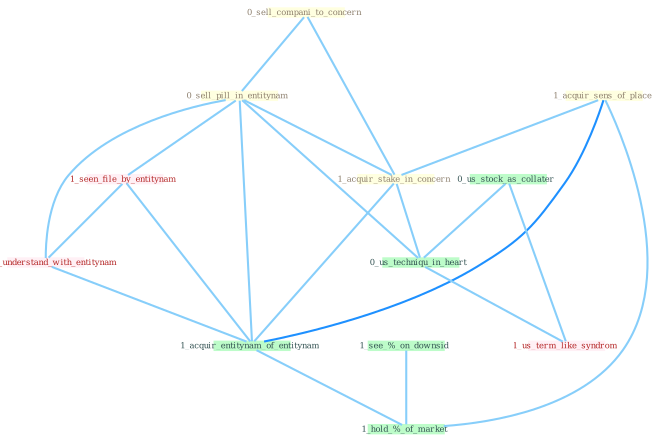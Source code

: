 Graph G{ 
    node
    [shape=polygon,style=filled,width=.5,height=.06,color="#BDFCC9",fixedsize=true,fontsize=4,
    fontcolor="#2f4f4f"];
    {node
    [color="#ffffe0", fontcolor="#8b7d6b"] "0_sell_compani_to_concern " "1_acquir_sens_of_place " "0_sell_pill_in_entitynam " "1_acquir_stake_in_concern "}
{node [color="#fff0f5", fontcolor="#b22222"] "1_seen_file_by_entitynam " "1_seek_understand_with_entitynam " "1_us_term_like_syndrom "}
edge [color="#B0E2FF"];

	"0_sell_compani_to_concern " -- "0_sell_pill_in_entitynam " [w="1", color="#87cefa" ];
	"0_sell_compani_to_concern " -- "1_acquir_stake_in_concern " [w="1", color="#87cefa" ];
	"1_acquir_sens_of_place " -- "1_acquir_stake_in_concern " [w="1", color="#87cefa" ];
	"1_acquir_sens_of_place " -- "1_acquir_entitynam_of_entitynam " [w="2", color="#1e90ff" , len=0.8];
	"1_acquir_sens_of_place " -- "1_hold_%_of_market " [w="1", color="#87cefa" ];
	"0_sell_pill_in_entitynam " -- "1_acquir_stake_in_concern " [w="1", color="#87cefa" ];
	"0_sell_pill_in_entitynam " -- "1_seen_file_by_entitynam " [w="1", color="#87cefa" ];
	"0_sell_pill_in_entitynam " -- "1_seek_understand_with_entitynam " [w="1", color="#87cefa" ];
	"0_sell_pill_in_entitynam " -- "1_acquir_entitynam_of_entitynam " [w="1", color="#87cefa" ];
	"0_sell_pill_in_entitynam " -- "0_us_techniqu_in_heart " [w="1", color="#87cefa" ];
	"1_acquir_stake_in_concern " -- "1_acquir_entitynam_of_entitynam " [w="1", color="#87cefa" ];
	"1_acquir_stake_in_concern " -- "0_us_techniqu_in_heart " [w="1", color="#87cefa" ];
	"1_seen_file_by_entitynam " -- "1_seek_understand_with_entitynam " [w="1", color="#87cefa" ];
	"1_seen_file_by_entitynam " -- "1_acquir_entitynam_of_entitynam " [w="1", color="#87cefa" ];
	"0_us_stock_as_collater " -- "0_us_techniqu_in_heart " [w="1", color="#87cefa" ];
	"0_us_stock_as_collater " -- "1_us_term_like_syndrom " [w="1", color="#87cefa" ];
	"1_seek_understand_with_entitynam " -- "1_acquir_entitynam_of_entitynam " [w="1", color="#87cefa" ];
	"1_acquir_entitynam_of_entitynam " -- "1_hold_%_of_market " [w="1", color="#87cefa" ];
	"0_us_techniqu_in_heart " -- "1_us_term_like_syndrom " [w="1", color="#87cefa" ];
	"1_see_%_on_downsid " -- "1_hold_%_of_market " [w="1", color="#87cefa" ];
}